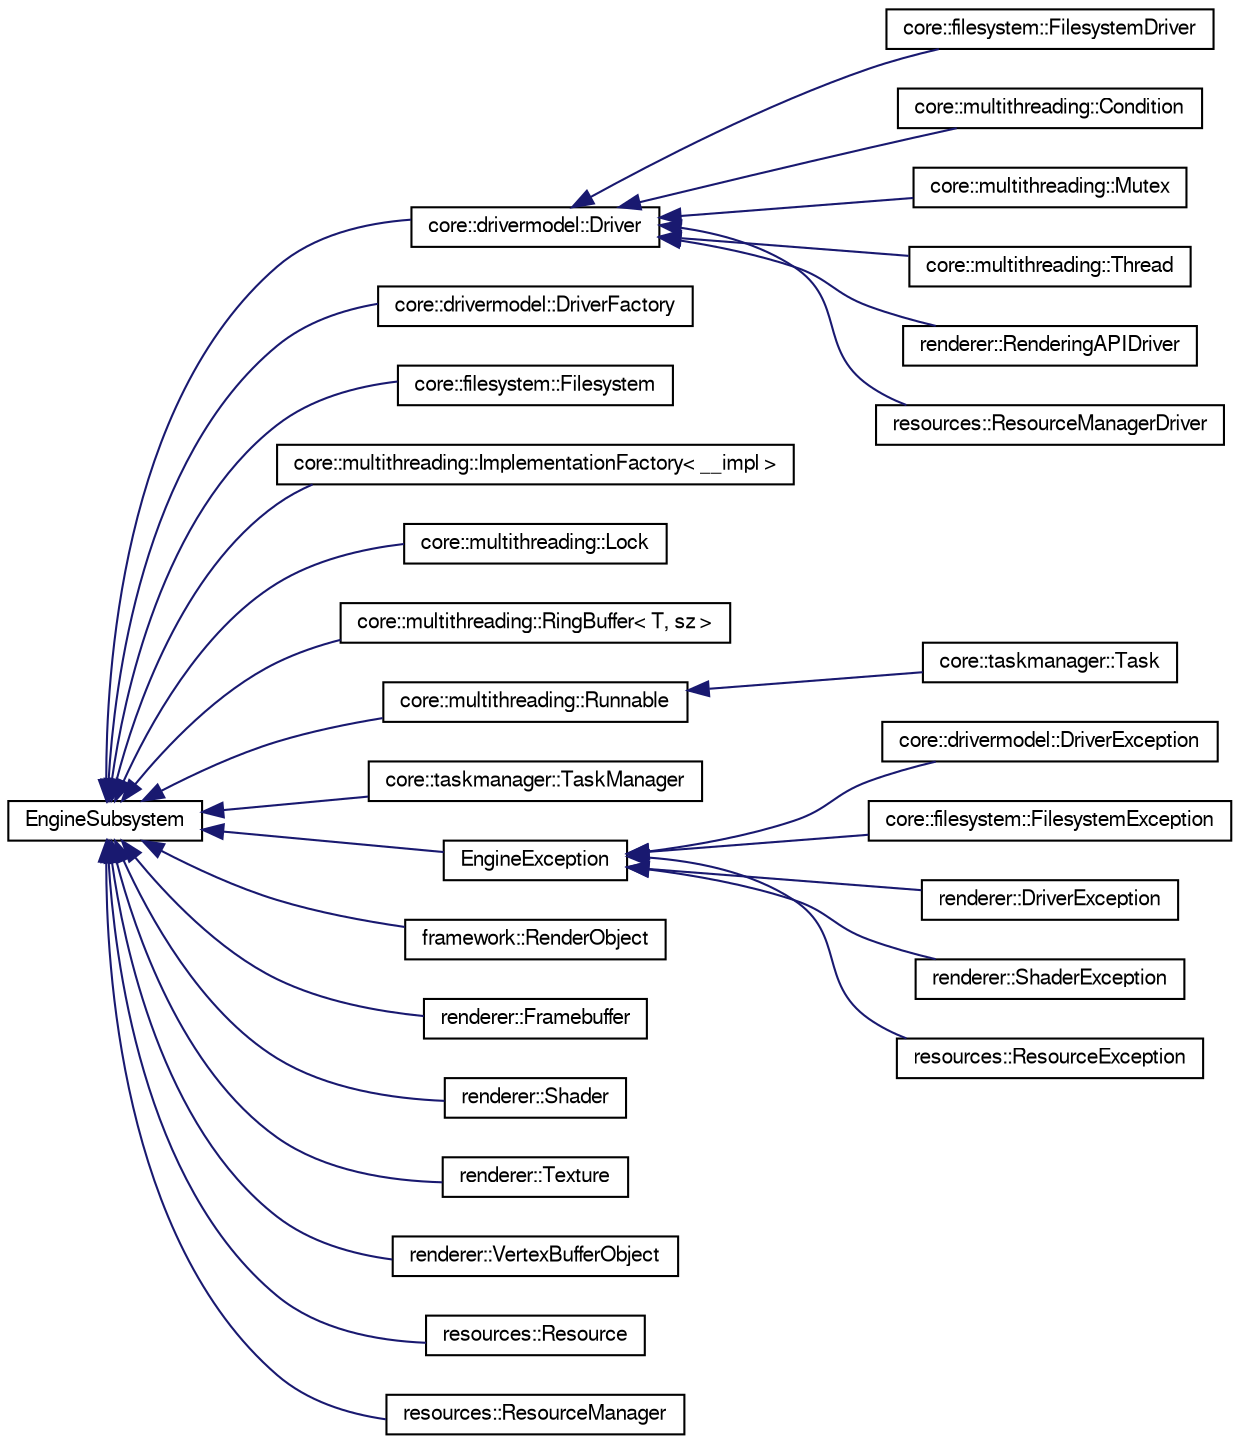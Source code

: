 digraph G
{
  edge [fontname="FreeSans",fontsize="10",labelfontname="FreeSans",labelfontsize="10"];
  node [fontname="FreeSans",fontsize="10",shape=record];
  rankdir=LR;
  Node1 [label="EngineSubsystem",height=0.2,width=0.4,color="black", fillcolor="white", style="filled",URL="$classEngineSubsystem.html",tooltip="This class corrects memory management routines for any engine class except EngineCore..."];
  Node1 -> Node2 [dir=back,color="midnightblue",fontsize="10",style="solid",fontname="FreeSans"];
  Node2 [label="core::drivermodel::Driver",height=0.2,width=0.4,color="black", fillcolor="white", style="filled",URL="$classcore_1_1drivermodel_1_1Driver.html",tooltip="This class is a base class for all engine drivers."];
  Node2 -> Node3 [dir=back,color="midnightblue",fontsize="10",style="solid",fontname="FreeSans"];
  Node3 [label="core::filesystem::FilesystemDriver",height=0.2,width=0.4,color="black", fillcolor="white", style="filled",URL="$classcore_1_1filesystem_1_1FilesystemDriver.html",tooltip="This class is an interface to all filesystem drivers. Please not, that driver instancing..."];
  Node2 -> Node4 [dir=back,color="midnightblue",fontsize="10",style="solid",fontname="FreeSans"];
  Node4 [label="core::multithreading::Condition",height=0.2,width=0.4,color="black", fillcolor="white", style="filled",URL="$classcore_1_1multithreading_1_1Condition.html",tooltip="This is an platform independent abstraction of condition variable concept."];
  Node2 -> Node5 [dir=back,color="midnightblue",fontsize="10",style="solid",fontname="FreeSans"];
  Node5 [label="core::multithreading::Mutex",height=0.2,width=0.4,color="black", fillcolor="white", style="filled",URL="$classcore_1_1multithreading_1_1Mutex.html",tooltip="This is implementation independent abstraction of mutex concept."];
  Node2 -> Node6 [dir=back,color="midnightblue",fontsize="10",style="solid",fontname="FreeSans"];
  Node6 [label="core::multithreading::Thread",height=0.2,width=0.4,color="black", fillcolor="white", style="filled",URL="$classcore_1_1multithreading_1_1Thread.html",tooltip="Platform independent abstraction of thread of execution."];
  Node2 -> Node7 [dir=back,color="midnightblue",fontsize="10",style="solid",fontname="FreeSans"];
  Node7 [label="renderer::RenderingAPIDriver",height=0.2,width=0.4,color="black", fillcolor="white", style="filled",URL="$classrenderer_1_1RenderingAPIDriver.html",tooltip="The abstraction class for generally used rendering commands."];
  Node2 -> Node8 [dir=back,color="midnightblue",fontsize="10",style="solid",fontname="FreeSans"];
  Node8 [label="resources::ResourceManagerDriver",height=0.2,width=0.4,color="black", fillcolor="white", style="filled",URL="$classresources_1_1ResourceManagerDriver.html",tooltip="This class is an interface to resource loader subsystems."];
  Node1 -> Node9 [dir=back,color="midnightblue",fontsize="10",style="solid",fontname="FreeSans"];
  Node9 [label="core::drivermodel::DriverFactory",height=0.2,width=0.4,color="black", fillcolor="white", style="filled",URL="$classcore_1_1drivermodel_1_1DriverFactory.html",tooltip="Abstraction for driver factory."];
  Node1 -> Node10 [dir=back,color="midnightblue",fontsize="10",style="solid",fontname="FreeSans"];
  Node10 [label="core::filesystem::Filesystem",height=0.2,width=0.4,color="black", fillcolor="white", style="filled",URL="$classcore_1_1filesystem_1_1Filesystem.html",tooltip="This is a filesystem representation class."];
  Node1 -> Node11 [dir=back,color="midnightblue",fontsize="10",style="solid",fontname="FreeSans"];
  Node11 [label="core::multithreading::ImplementationFactory\< __impl \>",height=0.2,width=0.4,color="black", fillcolor="white", style="filled",URL="$classcore_1_1multithreading_1_1ImplementationFactory.html",tooltip="This is abstraction to provide correct implemetation factory."];
  Node1 -> Node12 [dir=back,color="midnightblue",fontsize="10",style="solid",fontname="FreeSans"];
  Node12 [label="core::multithreading::Lock",height=0.2,width=0.4,color="black", fillcolor="white", style="filled",URL="$classcore_1_1multithreading_1_1Lock.html",tooltip="This class provides save synchronization concept."];
  Node1 -> Node13 [dir=back,color="midnightblue",fontsize="10",style="solid",fontname="FreeSans"];
  Node13 [label="core::multithreading::RingBuffer\< T, sz \>",height=0.2,width=0.4,color="black", fillcolor="white", style="filled",URL="$classcore_1_1multithreading_1_1RingBuffer.html",tooltip="This class is an abstraction of the ring buffer synchronization concept."];
  Node1 -> Node14 [dir=back,color="midnightblue",fontsize="10",style="solid",fontname="FreeSans"];
  Node14 [label="core::multithreading::Runnable",height=0.2,width=0.4,color="black", fillcolor="white", style="filled",URL="$classcore_1_1multithreading_1_1Runnable.html",tooltip="Base abstraction for class, that could be executed on separate thread."];
  Node14 -> Node15 [dir=back,color="midnightblue",fontsize="10",style="solid",fontname="FreeSans"];
  Node15 [label="core::taskmanager::Task",height=0.2,width=0.4,color="black", fillcolor="white", style="filled",URL="$classcore_1_1taskmanager_1_1Task.html",tooltip="This class is a base class for a task."];
  Node1 -> Node16 [dir=back,color="midnightblue",fontsize="10",style="solid",fontname="FreeSans"];
  Node16 [label="core::taskmanager::TaskManager",height=0.2,width=0.4,color="black", fillcolor="white", style="filled",URL="$classcore_1_1taskmanager_1_1TaskManager.html",tooltip="This class is a manger for task routines."];
  Node1 -> Node17 [dir=back,color="midnightblue",fontsize="10",style="solid",fontname="FreeSans"];
  Node17 [label="EngineException",height=0.2,width=0.4,color="black", fillcolor="white", style="filled",URL="$classEngineException.html",tooltip="Base exception class for all Freya exceptions."];
  Node17 -> Node18 [dir=back,color="midnightblue",fontsize="10",style="solid",fontname="FreeSans"];
  Node18 [label="core::drivermodel::DriverException",height=0.2,width=0.4,color="black", fillcolor="white", style="filled",URL="$classcore_1_1drivermodel_1_1DriverException.html",tooltip="Exception class for Freya drivers."];
  Node17 -> Node19 [dir=back,color="midnightblue",fontsize="10",style="solid",fontname="FreeSans"];
  Node19 [label="core::filesystem::FilesystemException",height=0.2,width=0.4,color="black", fillcolor="white", style="filled",URL="$classcore_1_1filesystem_1_1FilesystemException.html",tooltip="Filesystem exception class."];
  Node17 -> Node20 [dir=back,color="midnightblue",fontsize="10",style="solid",fontname="FreeSans"];
  Node20 [label="renderer::DriverException",height=0.2,width=0.4,color="black", fillcolor="white", style="filled",URL="$classrenderer_1_1DriverException.html",tooltip="Rendering driver exceptions."];
  Node17 -> Node21 [dir=back,color="midnightblue",fontsize="10",style="solid",fontname="FreeSans"];
  Node21 [label="renderer::ShaderException",height=0.2,width=0.4,color="black", fillcolor="white", style="filled",URL="$classrenderer_1_1ShaderException.html",tooltip="Shader exceptions."];
  Node17 -> Node22 [dir=back,color="midnightblue",fontsize="10",style="solid",fontname="FreeSans"];
  Node22 [label="resources::ResourceException",height=0.2,width=0.4,color="black", fillcolor="white", style="filled",URL="$classresources_1_1ResourceException.html",tooltip="Exception class for resource managment subsystem."];
  Node1 -> Node23 [dir=back,color="midnightblue",fontsize="10",style="solid",fontname="FreeSans"];
  Node23 [label="framework::RenderObject",height=0.2,width=0.4,color="black", fillcolor="white", style="filled",URL="$classframework_1_1RenderObject.html",tooltip="This class is a base class for any renderable object."];
  Node1 -> Node24 [dir=back,color="midnightblue",fontsize="10",style="solid",fontname="FreeSans"];
  Node24 [label="renderer::Framebuffer",height=0.2,width=0.4,color="black", fillcolor="white", style="filled",URL="$classrenderer_1_1Framebuffer.html",tooltip="Framebuffer abstraction."];
  Node1 -> Node25 [dir=back,color="midnightblue",fontsize="10",style="solid",fontname="FreeSans"];
  Node25 [label="renderer::Shader",height=0.2,width=0.4,color="black", fillcolor="white", style="filled",URL="$classrenderer_1_1Shader.html",tooltip="Shader abstraction."];
  Node1 -> Node26 [dir=back,color="midnightblue",fontsize="10",style="solid",fontname="FreeSans"];
  Node26 [label="renderer::Texture",height=0.2,width=0.4,color="black", fillcolor="white", style="filled",URL="$classrenderer_1_1Texture.html",tooltip="Texture abstraction."];
  Node1 -> Node27 [dir=back,color="midnightblue",fontsize="10",style="solid",fontname="FreeSans"];
  Node27 [label="renderer::VertexBufferObject",height=0.2,width=0.4,color="black", fillcolor="white", style="filled",URL="$classrenderer_1_1VertexBufferObject.html",tooltip="Abstraction for vertex buffer object."];
  Node1 -> Node28 [dir=back,color="midnightblue",fontsize="10",style="solid",fontname="FreeSans"];
  Node28 [label="resources::Resource",height=0.2,width=0.4,color="black", fillcolor="white", style="filled",URL="$classresources_1_1Resource.html",tooltip="This class provides a general abstraction of resource."];
  Node1 -> Node29 [dir=back,color="midnightblue",fontsize="10",style="solid",fontname="FreeSans"];
  Node29 [label="resources::ResourceManager",height=0.2,width=0.4,color="black", fillcolor="white", style="filled",URL="$classresources_1_1ResourceManager.html",tooltip="Resource manager subsytem."];
}
